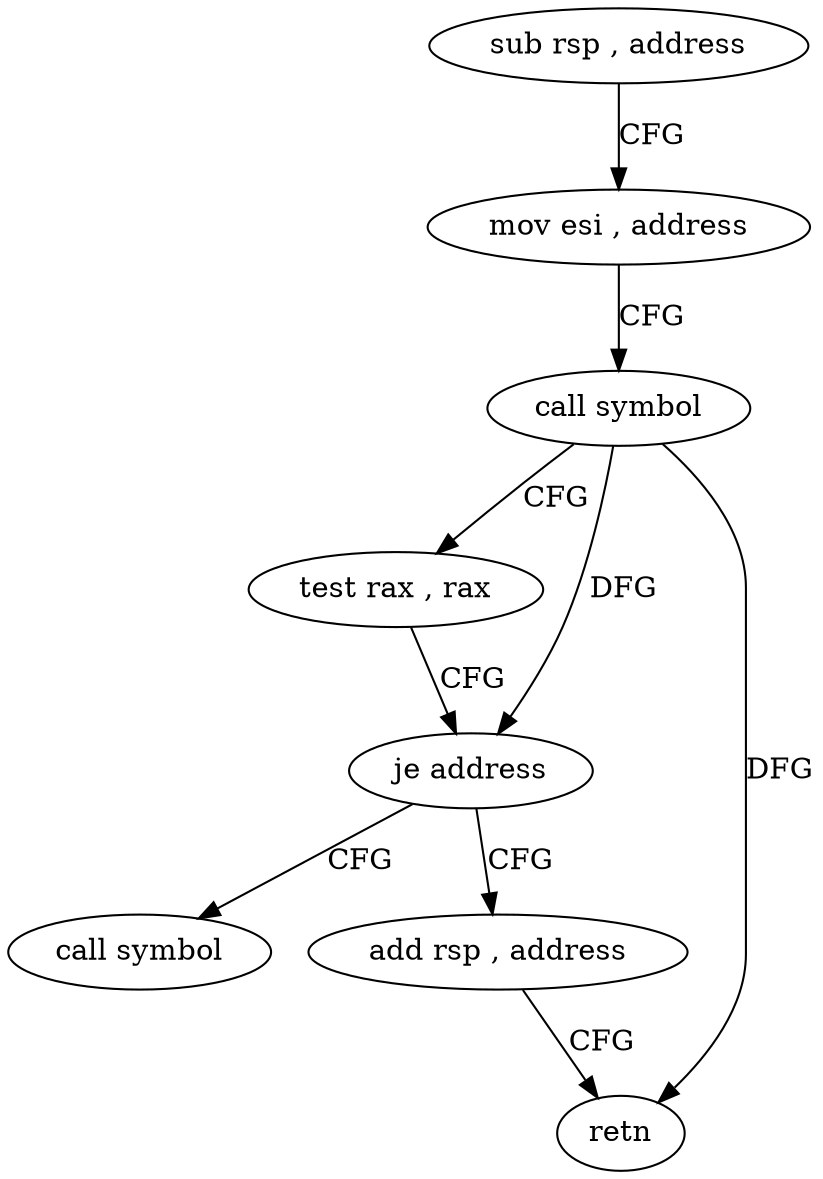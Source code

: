 digraph "func" {
"4383744" [label = "sub rsp , address" ]
"4383748" [label = "mov esi , address" ]
"4383753" [label = "call symbol" ]
"4383758" [label = "test rax , rax" ]
"4383761" [label = "je address" ]
"4383768" [label = "call symbol" ]
"4383763" [label = "add rsp , address" ]
"4383767" [label = "retn" ]
"4383744" -> "4383748" [ label = "CFG" ]
"4383748" -> "4383753" [ label = "CFG" ]
"4383753" -> "4383758" [ label = "CFG" ]
"4383753" -> "4383761" [ label = "DFG" ]
"4383753" -> "4383767" [ label = "DFG" ]
"4383758" -> "4383761" [ label = "CFG" ]
"4383761" -> "4383768" [ label = "CFG" ]
"4383761" -> "4383763" [ label = "CFG" ]
"4383763" -> "4383767" [ label = "CFG" ]
}

